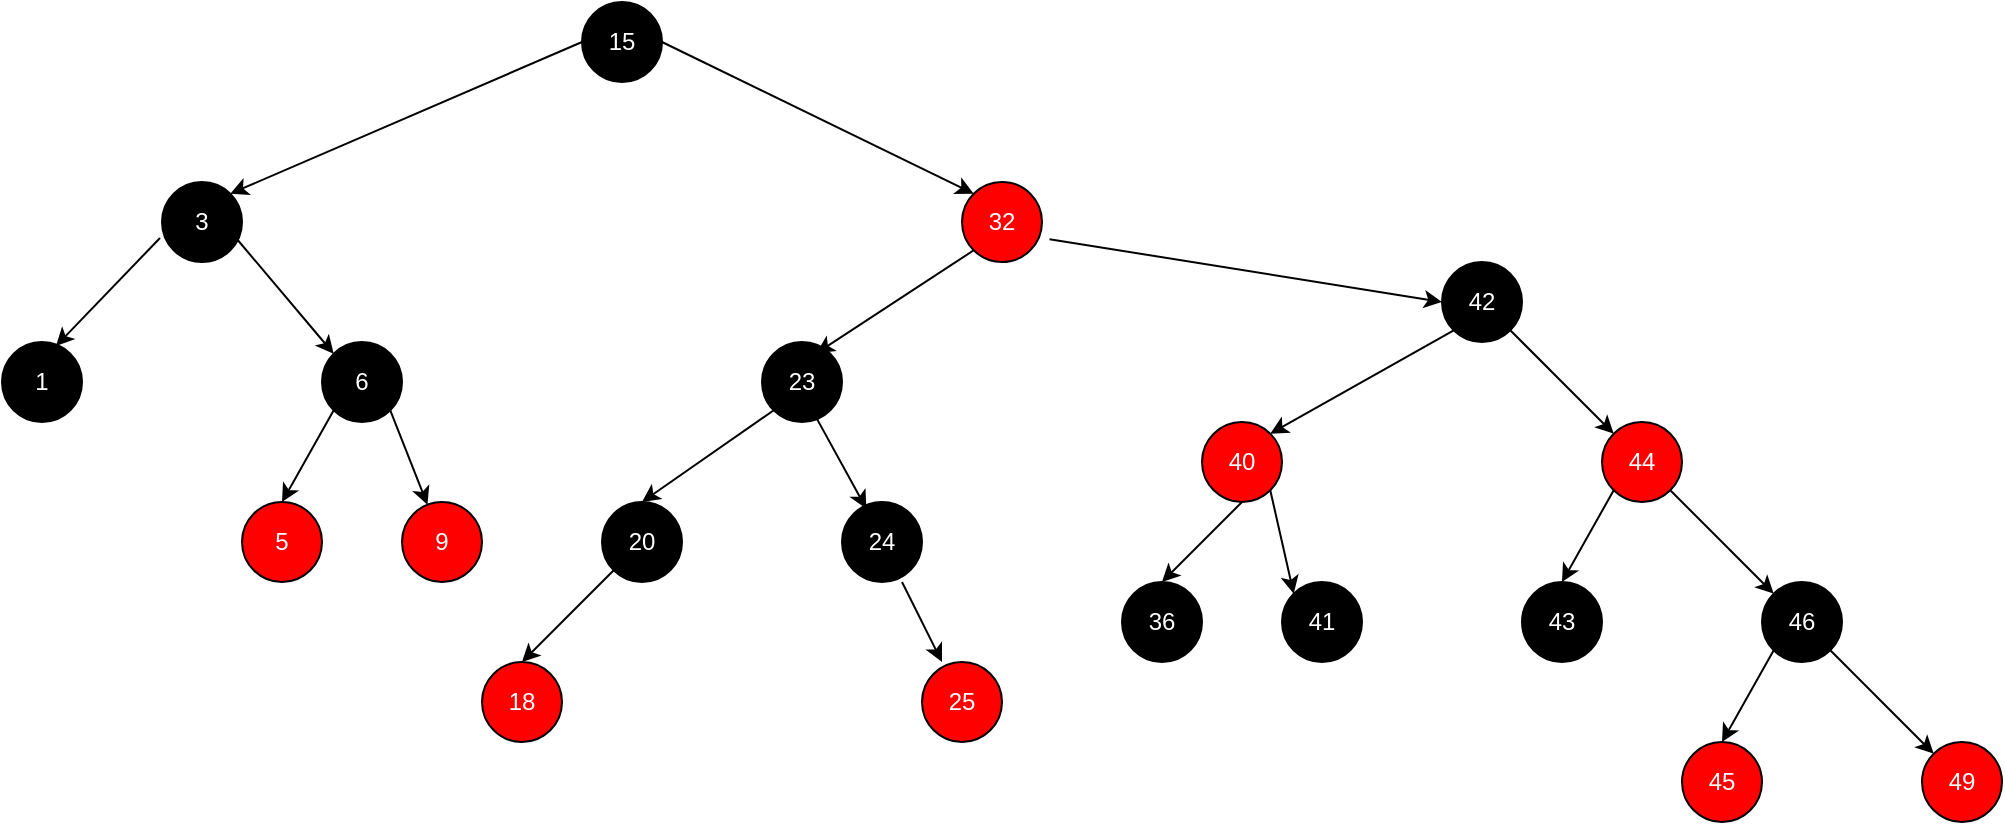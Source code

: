 <mxfile version="25.0.3" pages="2">
  <diagram name="Page-1" id="bqiobACBWWAAbmYHSyjc">
    <mxGraphModel dx="768" dy="402" grid="1" gridSize="10" guides="1" tooltips="1" connect="1" arrows="1" fold="1" page="1" pageScale="1" pageWidth="10000" pageHeight="10000" math="0" shadow="0">
      <root>
        <mxCell id="0" />
        <mxCell id="1" parent="0" />
        <mxCell id="9v5HtQH3AoG0VMeU9bc_-1" value="&lt;font color=&quot;#ffffff&quot;&gt;40&lt;/font&gt;" style="ellipse;whiteSpace=wrap;html=1;aspect=fixed;fillColor=#FF0000;" vertex="1" parent="1">
          <mxGeometry x="1160" y="360" width="40" height="40" as="geometry" />
        </mxCell>
        <mxCell id="9v5HtQH3AoG0VMeU9bc_-2" value="&lt;font color=&quot;#ffffff&quot;&gt;15&lt;/font&gt;" style="ellipse;whiteSpace=wrap;html=1;aspect=fixed;fillColor=#000000;" vertex="1" parent="1">
          <mxGeometry x="850" y="150" width="40" height="40" as="geometry" />
        </mxCell>
        <mxCell id="9v5HtQH3AoG0VMeU9bc_-4" value="&lt;font color=&quot;#ffffff&quot;&gt;9&lt;/font&gt;" style="ellipse;whiteSpace=wrap;html=1;aspect=fixed;fillColor=#FF0000;" vertex="1" parent="1">
          <mxGeometry x="760" y="400" width="40" height="40" as="geometry" />
        </mxCell>
        <mxCell id="9v5HtQH3AoG0VMeU9bc_-6" value="&lt;font color=&quot;#ffffff&quot;&gt;43&lt;/font&gt;" style="ellipse;whiteSpace=wrap;html=1;aspect=fixed;fillColor=#000000;" vertex="1" parent="1">
          <mxGeometry x="1320" y="440" width="40" height="40" as="geometry" />
        </mxCell>
        <mxCell id="9v5HtQH3AoG0VMeU9bc_-8" value="&lt;font color=&quot;#ffffff&quot;&gt;32&lt;/font&gt;" style="ellipse;whiteSpace=wrap;html=1;aspect=fixed;fillColor=#FF0000;" vertex="1" parent="1">
          <mxGeometry x="1040" y="240" width="40" height="40" as="geometry" />
        </mxCell>
        <mxCell id="9v5HtQH3AoG0VMeU9bc_-10" value="&lt;font color=&quot;#ffffff&quot;&gt;1&lt;/font&gt;" style="ellipse;whiteSpace=wrap;html=1;aspect=fixed;fillColor=#000000;" vertex="1" parent="1">
          <mxGeometry x="560" y="320" width="40" height="40" as="geometry" />
        </mxCell>
        <mxCell id="9v5HtQH3AoG0VMeU9bc_-12" value="&lt;font color=&quot;#ffffff&quot;&gt;3&lt;/font&gt;" style="ellipse;whiteSpace=wrap;html=1;aspect=fixed;fillColor=#000000;" vertex="1" parent="1">
          <mxGeometry x="640" y="240" width="40" height="40" as="geometry" />
        </mxCell>
        <mxCell id="9v5HtQH3AoG0VMeU9bc_-14" value="" style="endArrow=classic;html=1;rounded=0;exitX=0;exitY=0.5;exitDx=0;exitDy=0;entryX=1;entryY=0;entryDx=0;entryDy=0;" edge="1" parent="1" source="9v5HtQH3AoG0VMeU9bc_-2" target="9v5HtQH3AoG0VMeU9bc_-12">
          <mxGeometry width="50" height="50" relative="1" as="geometry">
            <mxPoint x="650" y="390" as="sourcePoint" />
            <mxPoint x="700" y="340" as="targetPoint" />
          </mxGeometry>
        </mxCell>
        <mxCell id="9v5HtQH3AoG0VMeU9bc_-15" value="" style="endArrow=classic;html=1;rounded=0;exitX=-0.025;exitY=0.7;exitDx=0;exitDy=0;exitPerimeter=0;entryX=0.675;entryY=0.05;entryDx=0;entryDy=0;entryPerimeter=0;" edge="1" parent="1" source="9v5HtQH3AoG0VMeU9bc_-12" target="9v5HtQH3AoG0VMeU9bc_-10">
          <mxGeometry width="50" height="50" relative="1" as="geometry">
            <mxPoint x="730" y="310" as="sourcePoint" />
            <mxPoint x="780" y="260" as="targetPoint" />
          </mxGeometry>
        </mxCell>
        <mxCell id="9v5HtQH3AoG0VMeU9bc_-17" value="&lt;font color=&quot;#ffffff&quot;&gt;5&lt;/font&gt;" style="ellipse;whiteSpace=wrap;html=1;aspect=fixed;fillColor=#FF0000;" vertex="1" parent="1">
          <mxGeometry x="680" y="400" width="40" height="40" as="geometry" />
        </mxCell>
        <mxCell id="9v5HtQH3AoG0VMeU9bc_-20" value="&lt;font color=&quot;#ffffff&quot;&gt;23&lt;/font&gt;" style="ellipse;whiteSpace=wrap;html=1;aspect=fixed;fillColor=#000000;" vertex="1" parent="1">
          <mxGeometry x="940" y="320" width="40" height="40" as="geometry" />
        </mxCell>
        <mxCell id="9v5HtQH3AoG0VMeU9bc_-21" value="" style="endArrow=classic;html=1;rounded=0;exitX=0;exitY=1;exitDx=0;exitDy=0;entryX=0.679;entryY=0.142;entryDx=0;entryDy=0;entryPerimeter=0;" edge="1" parent="1" source="9v5HtQH3AoG0VMeU9bc_-8" target="9v5HtQH3AoG0VMeU9bc_-20">
          <mxGeometry width="50" height="50" relative="1" as="geometry">
            <mxPoint x="880" y="350" as="sourcePoint" />
            <mxPoint x="930" y="300" as="targetPoint" />
          </mxGeometry>
        </mxCell>
        <mxCell id="9v5HtQH3AoG0VMeU9bc_-22" value="&lt;font color=&quot;#ffffff&quot;&gt;36&lt;/font&gt;" style="ellipse;whiteSpace=wrap;html=1;aspect=fixed;fillColor=#000000;" vertex="1" parent="1">
          <mxGeometry x="1120" y="440" width="40" height="40" as="geometry" />
        </mxCell>
        <mxCell id="9v5HtQH3AoG0VMeU9bc_-24" value="&lt;font color=&quot;#ffffff&quot;&gt;6&lt;/font&gt;" style="ellipse;whiteSpace=wrap;html=1;aspect=fixed;fillColor=#000000;" vertex="1" parent="1">
          <mxGeometry x="720" y="320" width="40" height="40" as="geometry" />
        </mxCell>
        <mxCell id="9v5HtQH3AoG0VMeU9bc_-26" value="" style="endArrow=classic;html=1;rounded=0;entryX=0;entryY=0;entryDx=0;entryDy=0;exitX=0.925;exitY=0.7;exitDx=0;exitDy=0;exitPerimeter=0;" edge="1" parent="1" source="9v5HtQH3AoG0VMeU9bc_-12" target="9v5HtQH3AoG0VMeU9bc_-24">
          <mxGeometry width="50" height="50" relative="1" as="geometry">
            <mxPoint x="760" y="440" as="sourcePoint" />
            <mxPoint x="810" y="390" as="targetPoint" />
          </mxGeometry>
        </mxCell>
        <mxCell id="9v5HtQH3AoG0VMeU9bc_-27" value="" style="endArrow=classic;html=1;rounded=0;exitX=1;exitY=1;exitDx=0;exitDy=0;" edge="1" parent="1" source="9v5HtQH3AoG0VMeU9bc_-24" target="9v5HtQH3AoG0VMeU9bc_-4">
          <mxGeometry width="50" height="50" relative="1" as="geometry">
            <mxPoint x="760" y="320" as="sourcePoint" />
            <mxPoint x="810" y="270" as="targetPoint" />
          </mxGeometry>
        </mxCell>
        <mxCell id="9v5HtQH3AoG0VMeU9bc_-28" value="" style="endArrow=classic;html=1;rounded=0;exitX=0;exitY=1;exitDx=0;exitDy=0;entryX=0.5;entryY=0;entryDx=0;entryDy=0;" edge="1" parent="1" source="9v5HtQH3AoG0VMeU9bc_-24" target="9v5HtQH3AoG0VMeU9bc_-17">
          <mxGeometry width="50" height="50" relative="1" as="geometry">
            <mxPoint x="760" y="320" as="sourcePoint" />
            <mxPoint x="810" y="270" as="targetPoint" />
          </mxGeometry>
        </mxCell>
        <mxCell id="9v5HtQH3AoG0VMeU9bc_-29" value="&lt;font color=&quot;#ffffff&quot;&gt;24&lt;/font&gt;" style="ellipse;whiteSpace=wrap;html=1;aspect=fixed;fillColor=#000000;" vertex="1" parent="1">
          <mxGeometry x="980" y="400" width="40" height="40" as="geometry" />
        </mxCell>
        <mxCell id="9v5HtQH3AoG0VMeU9bc_-30" value="" style="endArrow=classic;html=1;rounded=0;exitX=0.675;exitY=0.939;exitDx=0;exitDy=0;exitPerimeter=0;entryX=0.304;entryY=0.082;entryDx=0;entryDy=0;entryPerimeter=0;" edge="1" parent="1" source="9v5HtQH3AoG0VMeU9bc_-20" target="9v5HtQH3AoG0VMeU9bc_-29">
          <mxGeometry width="50" height="50" relative="1" as="geometry">
            <mxPoint x="1000" y="400" as="sourcePoint" />
            <mxPoint x="1050" y="350" as="targetPoint" />
          </mxGeometry>
        </mxCell>
        <mxCell id="9v5HtQH3AoG0VMeU9bc_-38" value="&lt;font color=&quot;#ffffff&quot;&gt;41&lt;/font&gt;" style="ellipse;whiteSpace=wrap;html=1;aspect=fixed;fillColor=#000000;" vertex="1" parent="1">
          <mxGeometry x="1200" y="440" width="40" height="40" as="geometry" />
        </mxCell>
        <mxCell id="jH7tx9crEBYIiyomnPDE-1" value="&lt;font color=&quot;#ffffff&quot;&gt;42&lt;/font&gt;" style="ellipse;whiteSpace=wrap;html=1;aspect=fixed;fillColor=#000000;" vertex="1" parent="1">
          <mxGeometry x="1280" y="280" width="40" height="40" as="geometry" />
        </mxCell>
        <mxCell id="jH7tx9crEBYIiyomnPDE-5" value="&lt;font color=&quot;#ffffff&quot;&gt;20&lt;/font&gt;" style="ellipse;whiteSpace=wrap;html=1;aspect=fixed;fillColor=#000000;" vertex="1" parent="1">
          <mxGeometry x="860" y="400" width="40" height="40" as="geometry" />
        </mxCell>
        <mxCell id="jH7tx9crEBYIiyomnPDE-6" value="" style="endArrow=classic;html=1;rounded=0;entryX=0.5;entryY=0;entryDx=0;entryDy=0;exitX=0;exitY=1;exitDx=0;exitDy=0;" edge="1" parent="1" source="9v5HtQH3AoG0VMeU9bc_-20" target="jH7tx9crEBYIiyomnPDE-5">
          <mxGeometry width="50" height="50" relative="1" as="geometry">
            <mxPoint x="920" y="410" as="sourcePoint" />
            <mxPoint x="970" y="360" as="targetPoint" />
          </mxGeometry>
        </mxCell>
        <mxCell id="jH7tx9crEBYIiyomnPDE-7" value="&lt;font color=&quot;#ffffff&quot;&gt;18&lt;/font&gt;" style="ellipse;whiteSpace=wrap;html=1;aspect=fixed;fillColor=#FF0000;" vertex="1" parent="1">
          <mxGeometry x="800" y="480" width="40" height="40" as="geometry" />
        </mxCell>
        <mxCell id="jH7tx9crEBYIiyomnPDE-12" value="" style="endArrow=classic;html=1;rounded=0;exitX=1;exitY=0.5;exitDx=0;exitDy=0;entryX=0;entryY=0;entryDx=0;entryDy=0;" edge="1" parent="1" source="9v5HtQH3AoG0VMeU9bc_-2" target="9v5HtQH3AoG0VMeU9bc_-8">
          <mxGeometry width="50" height="50" relative="1" as="geometry">
            <mxPoint x="1040" y="380" as="sourcePoint" />
            <mxPoint x="1090" y="330" as="targetPoint" />
          </mxGeometry>
        </mxCell>
        <mxCell id="jH7tx9crEBYIiyomnPDE-13" value="" style="endArrow=classic;html=1;rounded=0;entryX=0.5;entryY=0;entryDx=0;entryDy=0;exitX=0;exitY=1;exitDx=0;exitDy=0;" edge="1" parent="1" source="jH7tx9crEBYIiyomnPDE-5" target="jH7tx9crEBYIiyomnPDE-7">
          <mxGeometry width="50" height="50" relative="1" as="geometry">
            <mxPoint x="1040" y="380" as="sourcePoint" />
            <mxPoint x="1090" y="330" as="targetPoint" />
          </mxGeometry>
        </mxCell>
        <mxCell id="jH7tx9crEBYIiyomnPDE-14" value="&lt;font color=&quot;#ffffff&quot;&gt;25&lt;/font&gt;" style="ellipse;whiteSpace=wrap;html=1;aspect=fixed;fillColor=#FF0000;" vertex="1" parent="1">
          <mxGeometry x="1020" y="480" width="40" height="40" as="geometry" />
        </mxCell>
        <mxCell id="jH7tx9crEBYIiyomnPDE-15" value="" style="endArrow=classic;html=1;rounded=0;" edge="1" parent="1">
          <mxGeometry width="50" height="50" relative="1" as="geometry">
            <mxPoint x="1010" y="440" as="sourcePoint" />
            <mxPoint x="1030" y="480" as="targetPoint" />
          </mxGeometry>
        </mxCell>
        <mxCell id="jH7tx9crEBYIiyomnPDE-16" value="&lt;font color=&quot;#ffffff&quot;&gt;44&lt;/font&gt;" style="ellipse;whiteSpace=wrap;html=1;aspect=fixed;fillColor=#FF0000;" vertex="1" parent="1">
          <mxGeometry x="1360" y="360" width="40" height="40" as="geometry" />
        </mxCell>
        <mxCell id="jH7tx9crEBYIiyomnPDE-24" value="&lt;font color=&quot;#ffffff&quot;&gt;45&lt;/font&gt;" style="ellipse;whiteSpace=wrap;html=1;aspect=fixed;fillColor=#FF0000;" vertex="1" parent="1">
          <mxGeometry x="1400" y="520" width="40" height="40" as="geometry" />
        </mxCell>
        <mxCell id="jH7tx9crEBYIiyomnPDE-29" value="&lt;font color=&quot;#ffffff&quot;&gt;49&lt;/font&gt;" style="ellipse;whiteSpace=wrap;html=1;aspect=fixed;fillColor=#FF0000;" vertex="1" parent="1">
          <mxGeometry x="1520" y="520" width="40" height="40" as="geometry" />
        </mxCell>
        <mxCell id="jH7tx9crEBYIiyomnPDE-32" value="" style="endArrow=classic;html=1;rounded=0;exitX=1.094;exitY=0.715;exitDx=0;exitDy=0;exitPerimeter=0;entryX=0;entryY=0.5;entryDx=0;entryDy=0;" edge="1" parent="1" source="9v5HtQH3AoG0VMeU9bc_-8" target="jH7tx9crEBYIiyomnPDE-1">
          <mxGeometry width="50" height="50" relative="1" as="geometry">
            <mxPoint x="1360" y="400" as="sourcePoint" />
            <mxPoint x="1410" y="350" as="targetPoint" />
          </mxGeometry>
        </mxCell>
        <mxCell id="jH7tx9crEBYIiyomnPDE-33" value="" style="endArrow=classic;html=1;rounded=0;exitX=0;exitY=1;exitDx=0;exitDy=0;entryX=1;entryY=0;entryDx=0;entryDy=0;" edge="1" parent="1" source="jH7tx9crEBYIiyomnPDE-1" target="9v5HtQH3AoG0VMeU9bc_-1">
          <mxGeometry width="50" height="50" relative="1" as="geometry">
            <mxPoint x="1360" y="400" as="sourcePoint" />
            <mxPoint x="1410" y="350" as="targetPoint" />
          </mxGeometry>
        </mxCell>
        <mxCell id="jH7tx9crEBYIiyomnPDE-34" value="" style="endArrow=classic;html=1;rounded=0;exitX=1;exitY=1;exitDx=0;exitDy=0;entryX=0;entryY=0;entryDx=0;entryDy=0;" edge="1" parent="1" source="jH7tx9crEBYIiyomnPDE-1" target="jH7tx9crEBYIiyomnPDE-16">
          <mxGeometry width="50" height="50" relative="1" as="geometry">
            <mxPoint x="1360" y="400" as="sourcePoint" />
            <mxPoint x="1410" y="350" as="targetPoint" />
          </mxGeometry>
        </mxCell>
        <mxCell id="jH7tx9crEBYIiyomnPDE-35" value="" style="endArrow=classic;html=1;rounded=0;exitX=0.5;exitY=1;exitDx=0;exitDy=0;entryX=0.5;entryY=0;entryDx=0;entryDy=0;" edge="1" parent="1" source="9v5HtQH3AoG0VMeU9bc_-1" target="9v5HtQH3AoG0VMeU9bc_-22">
          <mxGeometry width="50" height="50" relative="1" as="geometry">
            <mxPoint x="1360" y="400" as="sourcePoint" />
            <mxPoint x="1410" y="350" as="targetPoint" />
          </mxGeometry>
        </mxCell>
        <mxCell id="jH7tx9crEBYIiyomnPDE-36" value="" style="endArrow=classic;html=1;rounded=0;exitX=1;exitY=1;exitDx=0;exitDy=0;entryX=0;entryY=0;entryDx=0;entryDy=0;" edge="1" parent="1" source="9v5HtQH3AoG0VMeU9bc_-1" target="9v5HtQH3AoG0VMeU9bc_-38">
          <mxGeometry width="50" height="50" relative="1" as="geometry">
            <mxPoint x="1360" y="400" as="sourcePoint" />
            <mxPoint x="1410" y="350" as="targetPoint" />
          </mxGeometry>
        </mxCell>
        <mxCell id="jH7tx9crEBYIiyomnPDE-38" value="" style="endArrow=classic;html=1;rounded=0;entryX=0.5;entryY=0;entryDx=0;entryDy=0;exitX=0;exitY=1;exitDx=0;exitDy=0;" edge="1" parent="1" source="jH7tx9crEBYIiyomnPDE-16" target="9v5HtQH3AoG0VMeU9bc_-6">
          <mxGeometry width="50" height="50" relative="1" as="geometry">
            <mxPoint x="1360" y="400" as="sourcePoint" />
            <mxPoint x="1410" y="350" as="targetPoint" />
          </mxGeometry>
        </mxCell>
        <mxCell id="jH7tx9crEBYIiyomnPDE-40" value="&lt;font color=&quot;#ffffff&quot;&gt;46&lt;/font&gt;" style="ellipse;whiteSpace=wrap;html=1;aspect=fixed;fillColor=#000000;" vertex="1" parent="1">
          <mxGeometry x="1440" y="440" width="40" height="40" as="geometry" />
        </mxCell>
        <mxCell id="jH7tx9crEBYIiyomnPDE-42" value="" style="endArrow=classic;html=1;rounded=0;entryX=0;entryY=0;entryDx=0;entryDy=0;exitX=1;exitY=1;exitDx=0;exitDy=0;" edge="1" parent="1" source="jH7tx9crEBYIiyomnPDE-40" target="jH7tx9crEBYIiyomnPDE-29">
          <mxGeometry width="50" height="50" relative="1" as="geometry">
            <mxPoint x="1410" y="560" as="sourcePoint" />
            <mxPoint x="1460" y="510" as="targetPoint" />
          </mxGeometry>
        </mxCell>
        <mxCell id="jH7tx9crEBYIiyomnPDE-43" value="" style="endArrow=classic;html=1;rounded=0;exitX=0;exitY=1;exitDx=0;exitDy=0;entryX=0.5;entryY=0;entryDx=0;entryDy=0;" edge="1" parent="1" source="jH7tx9crEBYIiyomnPDE-40" target="jH7tx9crEBYIiyomnPDE-24">
          <mxGeometry width="50" height="50" relative="1" as="geometry">
            <mxPoint x="1410" y="560" as="sourcePoint" />
            <mxPoint x="1460" y="510" as="targetPoint" />
          </mxGeometry>
        </mxCell>
        <mxCell id="jH7tx9crEBYIiyomnPDE-44" value="" style="endArrow=classic;html=1;rounded=0;exitX=1;exitY=1;exitDx=0;exitDy=0;entryX=0;entryY=0;entryDx=0;entryDy=0;" edge="1" parent="1" source="jH7tx9crEBYIiyomnPDE-16" target="jH7tx9crEBYIiyomnPDE-40">
          <mxGeometry width="50" height="50" relative="1" as="geometry">
            <mxPoint x="1410" y="560" as="sourcePoint" />
            <mxPoint x="1460" y="510" as="targetPoint" />
          </mxGeometry>
        </mxCell>
      </root>
    </mxGraphModel>
  </diagram>
  <diagram id="fZo67M4ZyVV46nMUsKle" name="Page-2">
    <mxGraphModel grid="1" page="1" gridSize="10" guides="1" tooltips="1" connect="1" arrows="1" fold="1" pageScale="1" pageWidth="10000" pageHeight="10000" math="0" shadow="0">
      <root>
        <mxCell id="0" />
        <mxCell id="1" parent="0" />
      </root>
    </mxGraphModel>
  </diagram>
</mxfile>
